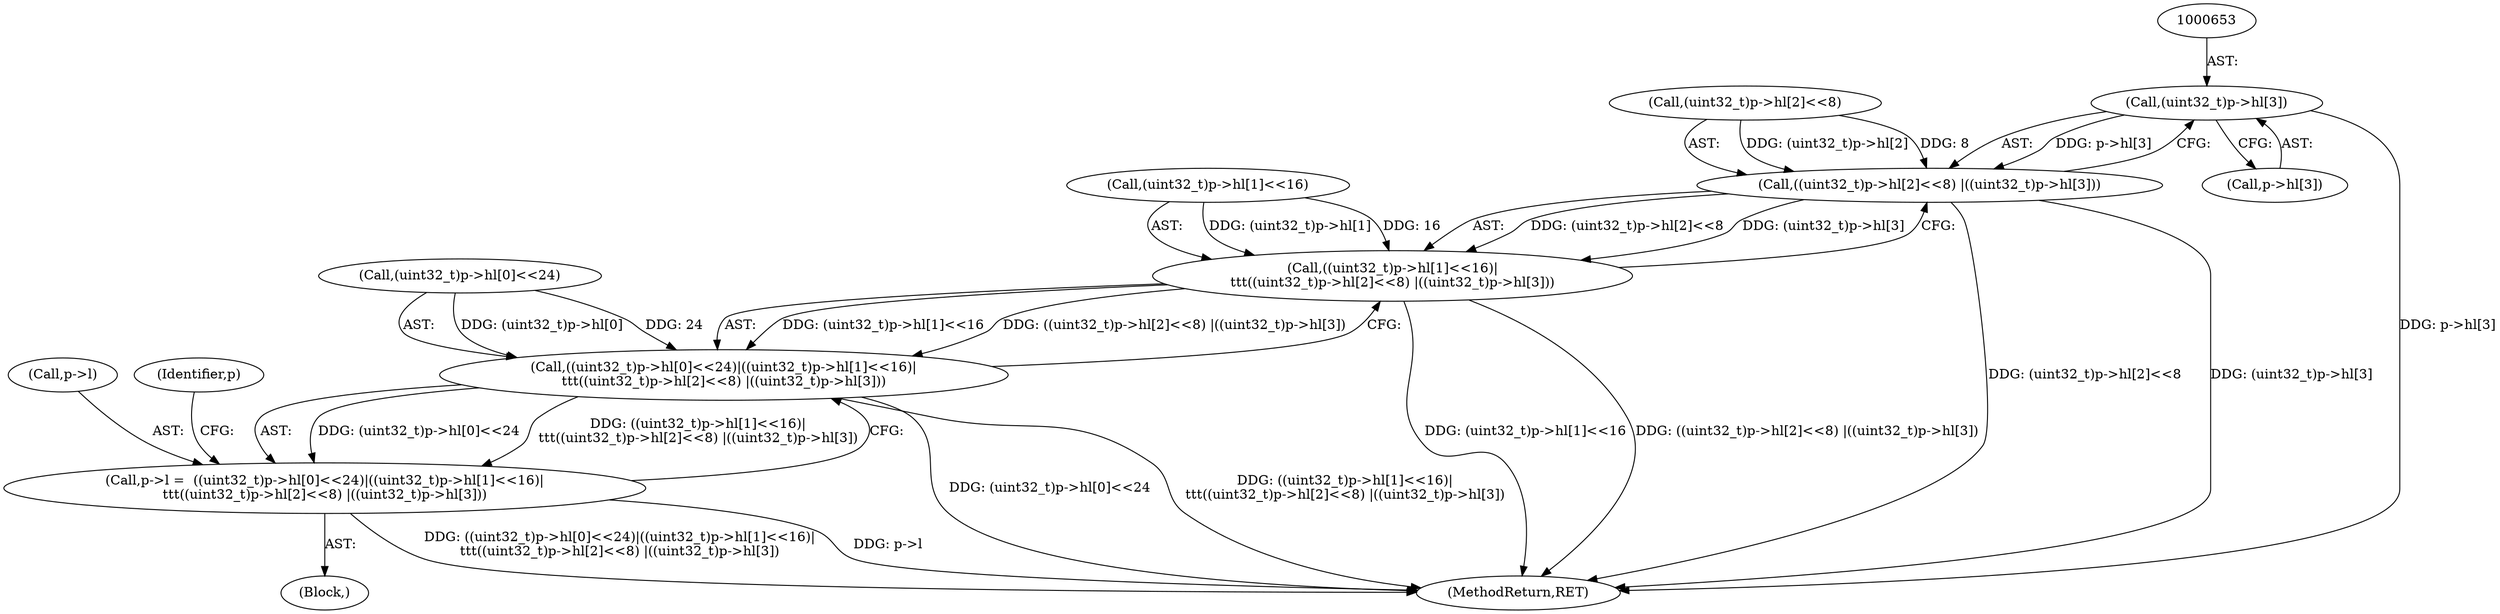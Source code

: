 digraph "0_file_27a14bc7ba285a0a5ebfdb55e54001aa11932b08@array" {
"1000652" [label="(Call,(uint32_t)p->hl[3])"];
"1000642" [label="(Call,((uint32_t)p->hl[2]<<8) |((uint32_t)p->hl[3]))"];
"1000632" [label="(Call,((uint32_t)p->hl[1]<<16)|\n\t\t\t((uint32_t)p->hl[2]<<8) |((uint32_t)p->hl[3]))"];
"1000622" [label="(Call,((uint32_t)p->hl[0]<<24)|((uint32_t)p->hl[1]<<16)|\n\t\t\t((uint32_t)p->hl[2]<<8) |((uint32_t)p->hl[3]))"];
"1000618" [label="(Call,p->l =  ((uint32_t)p->hl[0]<<24)|((uint32_t)p->hl[1]<<16)|\n\t\t\t((uint32_t)p->hl[2]<<8) |((uint32_t)p->hl[3]))"];
"1000123" [label="(Block,)"];
"1000633" [label="(Call,(uint32_t)p->hl[1]<<16)"];
"1000632" [label="(Call,((uint32_t)p->hl[1]<<16)|\n\t\t\t((uint32_t)p->hl[2]<<8) |((uint32_t)p->hl[3]))"];
"1000619" [label="(Call,p->l)"];
"1000660" [label="(Identifier,p)"];
"1000623" [label="(Call,(uint32_t)p->hl[0]<<24)"];
"1000618" [label="(Call,p->l =  ((uint32_t)p->hl[0]<<24)|((uint32_t)p->hl[1]<<16)|\n\t\t\t((uint32_t)p->hl[2]<<8) |((uint32_t)p->hl[3]))"];
"1000654" [label="(Call,p->hl[3])"];
"1000908" [label="(MethodReturn,RET)"];
"1000652" [label="(Call,(uint32_t)p->hl[3])"];
"1000622" [label="(Call,((uint32_t)p->hl[0]<<24)|((uint32_t)p->hl[1]<<16)|\n\t\t\t((uint32_t)p->hl[2]<<8) |((uint32_t)p->hl[3]))"];
"1000643" [label="(Call,(uint32_t)p->hl[2]<<8)"];
"1000642" [label="(Call,((uint32_t)p->hl[2]<<8) |((uint32_t)p->hl[3]))"];
"1000652" -> "1000642"  [label="AST: "];
"1000652" -> "1000654"  [label="CFG: "];
"1000653" -> "1000652"  [label="AST: "];
"1000654" -> "1000652"  [label="AST: "];
"1000642" -> "1000652"  [label="CFG: "];
"1000652" -> "1000908"  [label="DDG: p->hl[3]"];
"1000652" -> "1000642"  [label="DDG: p->hl[3]"];
"1000642" -> "1000632"  [label="AST: "];
"1000643" -> "1000642"  [label="AST: "];
"1000632" -> "1000642"  [label="CFG: "];
"1000642" -> "1000908"  [label="DDG: (uint32_t)p->hl[2]<<8"];
"1000642" -> "1000908"  [label="DDG: (uint32_t)p->hl[3]"];
"1000642" -> "1000632"  [label="DDG: (uint32_t)p->hl[2]<<8"];
"1000642" -> "1000632"  [label="DDG: (uint32_t)p->hl[3]"];
"1000643" -> "1000642"  [label="DDG: (uint32_t)p->hl[2]"];
"1000643" -> "1000642"  [label="DDG: 8"];
"1000632" -> "1000622"  [label="AST: "];
"1000633" -> "1000632"  [label="AST: "];
"1000622" -> "1000632"  [label="CFG: "];
"1000632" -> "1000908"  [label="DDG: (uint32_t)p->hl[1]<<16"];
"1000632" -> "1000908"  [label="DDG: ((uint32_t)p->hl[2]<<8) |((uint32_t)p->hl[3])"];
"1000632" -> "1000622"  [label="DDG: (uint32_t)p->hl[1]<<16"];
"1000632" -> "1000622"  [label="DDG: ((uint32_t)p->hl[2]<<8) |((uint32_t)p->hl[3])"];
"1000633" -> "1000632"  [label="DDG: (uint32_t)p->hl[1]"];
"1000633" -> "1000632"  [label="DDG: 16"];
"1000622" -> "1000618"  [label="AST: "];
"1000623" -> "1000622"  [label="AST: "];
"1000618" -> "1000622"  [label="CFG: "];
"1000622" -> "1000908"  [label="DDG: (uint32_t)p->hl[0]<<24"];
"1000622" -> "1000908"  [label="DDG: ((uint32_t)p->hl[1]<<16)|\n\t\t\t((uint32_t)p->hl[2]<<8) |((uint32_t)p->hl[3])"];
"1000622" -> "1000618"  [label="DDG: (uint32_t)p->hl[0]<<24"];
"1000622" -> "1000618"  [label="DDG: ((uint32_t)p->hl[1]<<16)|\n\t\t\t((uint32_t)p->hl[2]<<8) |((uint32_t)p->hl[3])"];
"1000623" -> "1000622"  [label="DDG: (uint32_t)p->hl[0]"];
"1000623" -> "1000622"  [label="DDG: 24"];
"1000618" -> "1000123"  [label="AST: "];
"1000619" -> "1000618"  [label="AST: "];
"1000660" -> "1000618"  [label="CFG: "];
"1000618" -> "1000908"  [label="DDG: ((uint32_t)p->hl[0]<<24)|((uint32_t)p->hl[1]<<16)|\n\t\t\t((uint32_t)p->hl[2]<<8) |((uint32_t)p->hl[3])"];
"1000618" -> "1000908"  [label="DDG: p->l"];
}
